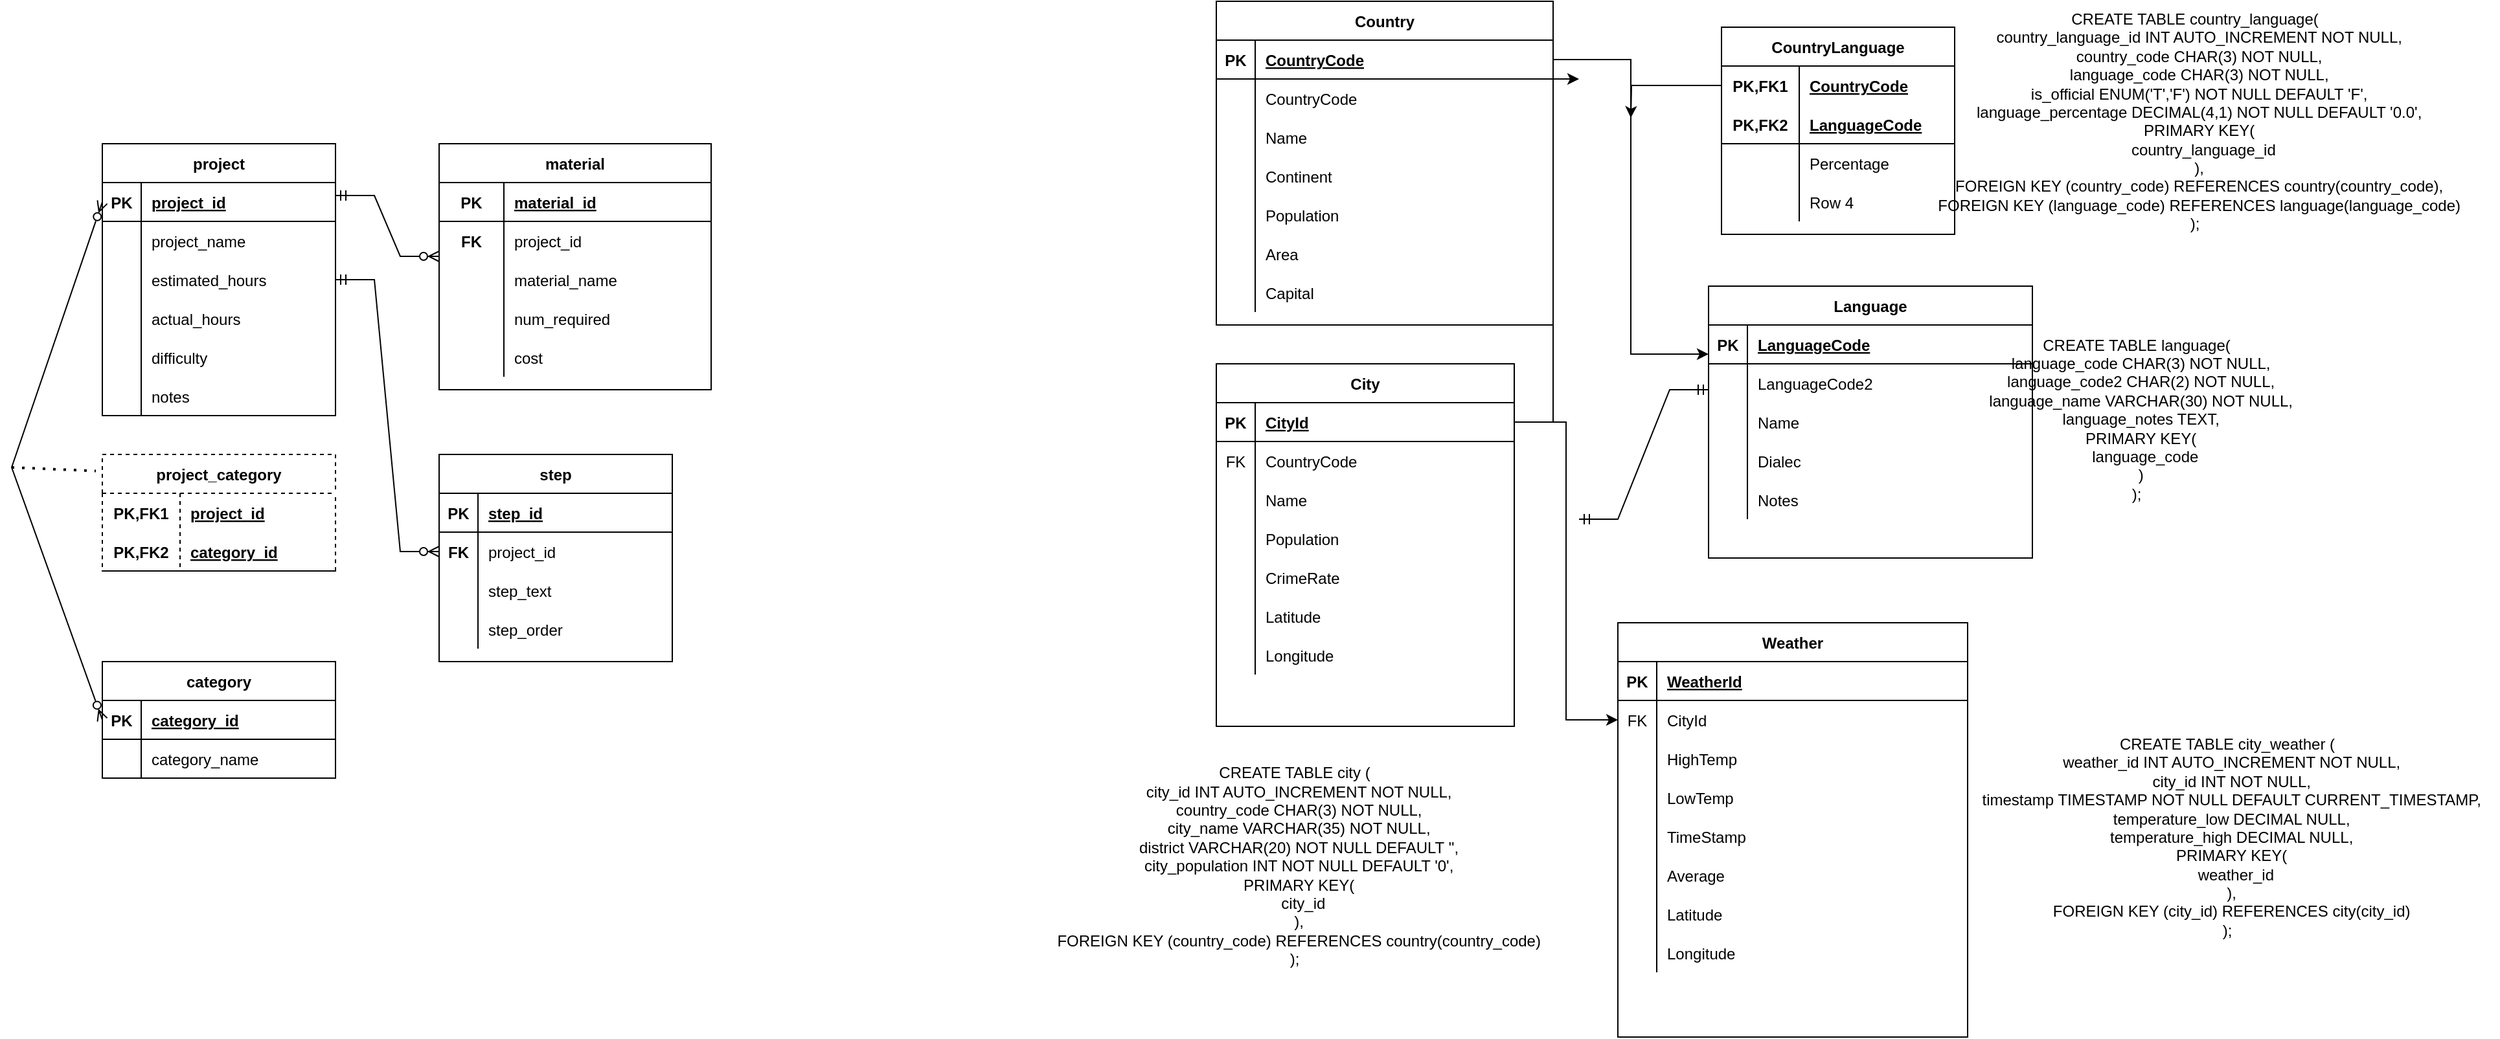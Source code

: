 <mxfile version="20.3.0" type="device"><diagram id="RQPqbwCkXrCTRZhJOf7S" name="Page-1"><mxGraphModel dx="2718" dy="1025" grid="1" gridSize="10" guides="1" tooltips="1" connect="1" arrows="1" fold="1" page="1" pageScale="1" pageWidth="850" pageHeight="1100" math="0" shadow="0"><root><mxCell id="0"/><mxCell id="1" parent="0"/><mxCell id="-gqf5eeuso-4tU2ad6HL-7" value="Country" style="shape=table;startSize=30;container=1;collapsible=1;childLayout=tableLayout;fixedRows=1;rowLines=0;fontStyle=1;align=center;resizeLast=1;" parent="1" vertex="1"><mxGeometry x="40" y="10" width="260" height="250" as="geometry"/></mxCell><mxCell id="-gqf5eeuso-4tU2ad6HL-8" value="" style="shape=tableRow;horizontal=0;startSize=0;swimlaneHead=0;swimlaneBody=0;fillColor=none;collapsible=0;dropTarget=0;points=[[0,0.5],[1,0.5]];portConstraint=eastwest;top=0;left=0;right=0;bottom=1;" parent="-gqf5eeuso-4tU2ad6HL-7" vertex="1"><mxGeometry y="30" width="260" height="30" as="geometry"/></mxCell><mxCell id="-gqf5eeuso-4tU2ad6HL-9" value="PK" style="shape=partialRectangle;connectable=0;fillColor=none;top=0;left=0;bottom=0;right=0;fontStyle=1;overflow=hidden;" parent="-gqf5eeuso-4tU2ad6HL-8" vertex="1"><mxGeometry width="30" height="30" as="geometry"><mxRectangle width="30" height="30" as="alternateBounds"/></mxGeometry></mxCell><mxCell id="-gqf5eeuso-4tU2ad6HL-10" value="CountryCode" style="shape=partialRectangle;connectable=0;fillColor=none;top=0;left=0;bottom=0;right=0;align=left;spacingLeft=6;fontStyle=5;overflow=hidden;" parent="-gqf5eeuso-4tU2ad6HL-8" vertex="1"><mxGeometry x="30" width="230" height="30" as="geometry"><mxRectangle width="230" height="30" as="alternateBounds"/></mxGeometry></mxCell><mxCell id="-gqf5eeuso-4tU2ad6HL-11" value="" style="shape=tableRow;horizontal=0;startSize=0;swimlaneHead=0;swimlaneBody=0;fillColor=none;collapsible=0;dropTarget=0;points=[[0,0.5],[1,0.5]];portConstraint=eastwest;top=0;left=0;right=0;bottom=0;" parent="-gqf5eeuso-4tU2ad6HL-7" vertex="1"><mxGeometry y="60" width="260" height="30" as="geometry"/></mxCell><mxCell id="-gqf5eeuso-4tU2ad6HL-12" value="" style="shape=partialRectangle;connectable=0;fillColor=none;top=0;left=0;bottom=0;right=0;editable=1;overflow=hidden;" parent="-gqf5eeuso-4tU2ad6HL-11" vertex="1"><mxGeometry width="30" height="30" as="geometry"><mxRectangle width="30" height="30" as="alternateBounds"/></mxGeometry></mxCell><mxCell id="-gqf5eeuso-4tU2ad6HL-13" value="CountryCode" style="shape=partialRectangle;connectable=0;fillColor=none;top=0;left=0;bottom=0;right=0;align=left;spacingLeft=6;overflow=hidden;" parent="-gqf5eeuso-4tU2ad6HL-11" vertex="1"><mxGeometry x="30" width="230" height="30" as="geometry"><mxRectangle width="230" height="30" as="alternateBounds"/></mxGeometry></mxCell><mxCell id="-gqf5eeuso-4tU2ad6HL-14" value="" style="shape=tableRow;horizontal=0;startSize=0;swimlaneHead=0;swimlaneBody=0;fillColor=none;collapsible=0;dropTarget=0;points=[[0,0.5],[1,0.5]];portConstraint=eastwest;top=0;left=0;right=0;bottom=0;" parent="-gqf5eeuso-4tU2ad6HL-7" vertex="1"><mxGeometry y="90" width="260" height="30" as="geometry"/></mxCell><mxCell id="-gqf5eeuso-4tU2ad6HL-15" value="" style="shape=partialRectangle;connectable=0;fillColor=none;top=0;left=0;bottom=0;right=0;editable=1;overflow=hidden;" parent="-gqf5eeuso-4tU2ad6HL-14" vertex="1"><mxGeometry width="30" height="30" as="geometry"><mxRectangle width="30" height="30" as="alternateBounds"/></mxGeometry></mxCell><mxCell id="-gqf5eeuso-4tU2ad6HL-16" value="Name" style="shape=partialRectangle;connectable=0;fillColor=none;top=0;left=0;bottom=0;right=0;align=left;spacingLeft=6;overflow=hidden;" parent="-gqf5eeuso-4tU2ad6HL-14" vertex="1"><mxGeometry x="30" width="230" height="30" as="geometry"><mxRectangle width="230" height="30" as="alternateBounds"/></mxGeometry></mxCell><mxCell id="-gqf5eeuso-4tU2ad6HL-17" value="" style="shape=tableRow;horizontal=0;startSize=0;swimlaneHead=0;swimlaneBody=0;fillColor=none;collapsible=0;dropTarget=0;points=[[0,0.5],[1,0.5]];portConstraint=eastwest;top=0;left=0;right=0;bottom=0;" parent="-gqf5eeuso-4tU2ad6HL-7" vertex="1"><mxGeometry y="120" width="260" height="30" as="geometry"/></mxCell><mxCell id="-gqf5eeuso-4tU2ad6HL-18" value="" style="shape=partialRectangle;connectable=0;fillColor=none;top=0;left=0;bottom=0;right=0;editable=1;overflow=hidden;" parent="-gqf5eeuso-4tU2ad6HL-17" vertex="1"><mxGeometry width="30" height="30" as="geometry"><mxRectangle width="30" height="30" as="alternateBounds"/></mxGeometry></mxCell><mxCell id="-gqf5eeuso-4tU2ad6HL-19" value="Continent" style="shape=partialRectangle;connectable=0;fillColor=none;top=0;left=0;bottom=0;right=0;align=left;spacingLeft=6;overflow=hidden;" parent="-gqf5eeuso-4tU2ad6HL-17" vertex="1"><mxGeometry x="30" width="230" height="30" as="geometry"><mxRectangle width="230" height="30" as="alternateBounds"/></mxGeometry></mxCell><mxCell id="-gqf5eeuso-4tU2ad6HL-21" value="" style="shape=tableRow;horizontal=0;startSize=0;swimlaneHead=0;swimlaneBody=0;fillColor=none;collapsible=0;dropTarget=0;points=[[0,0.5],[1,0.5]];portConstraint=eastwest;top=0;left=0;right=0;bottom=0;" parent="-gqf5eeuso-4tU2ad6HL-7" vertex="1"><mxGeometry y="150" width="260" height="30" as="geometry"/></mxCell><mxCell id="-gqf5eeuso-4tU2ad6HL-22" value="" style="shape=partialRectangle;connectable=0;fillColor=none;top=0;left=0;bottom=0;right=0;editable=1;overflow=hidden;" parent="-gqf5eeuso-4tU2ad6HL-21" vertex="1"><mxGeometry width="30" height="30" as="geometry"><mxRectangle width="30" height="30" as="alternateBounds"/></mxGeometry></mxCell><mxCell id="-gqf5eeuso-4tU2ad6HL-23" value="Population" style="shape=partialRectangle;connectable=0;fillColor=none;top=0;left=0;bottom=0;right=0;align=left;spacingLeft=6;overflow=hidden;" parent="-gqf5eeuso-4tU2ad6HL-21" vertex="1"><mxGeometry x="30" width="230" height="30" as="geometry"><mxRectangle width="230" height="30" as="alternateBounds"/></mxGeometry></mxCell><mxCell id="-gqf5eeuso-4tU2ad6HL-25" value="" style="shape=tableRow;horizontal=0;startSize=0;swimlaneHead=0;swimlaneBody=0;fillColor=none;collapsible=0;dropTarget=0;points=[[0,0.5],[1,0.5]];portConstraint=eastwest;top=0;left=0;right=0;bottom=0;" parent="-gqf5eeuso-4tU2ad6HL-7" vertex="1"><mxGeometry y="180" width="260" height="30" as="geometry"/></mxCell><mxCell id="-gqf5eeuso-4tU2ad6HL-26" value="" style="shape=partialRectangle;connectable=0;fillColor=none;top=0;left=0;bottom=0;right=0;editable=1;overflow=hidden;" parent="-gqf5eeuso-4tU2ad6HL-25" vertex="1"><mxGeometry width="30" height="30" as="geometry"><mxRectangle width="30" height="30" as="alternateBounds"/></mxGeometry></mxCell><mxCell id="-gqf5eeuso-4tU2ad6HL-27" value="Area" style="shape=partialRectangle;connectable=0;fillColor=none;top=0;left=0;bottom=0;right=0;align=left;spacingLeft=6;overflow=hidden;" parent="-gqf5eeuso-4tU2ad6HL-25" vertex="1"><mxGeometry x="30" width="230" height="30" as="geometry"><mxRectangle width="230" height="30" as="alternateBounds"/></mxGeometry></mxCell><mxCell id="-gqf5eeuso-4tU2ad6HL-29" value="" style="shape=tableRow;horizontal=0;startSize=0;swimlaneHead=0;swimlaneBody=0;fillColor=none;collapsible=0;dropTarget=0;points=[[0,0.5],[1,0.5]];portConstraint=eastwest;top=0;left=0;right=0;bottom=0;" parent="-gqf5eeuso-4tU2ad6HL-7" vertex="1"><mxGeometry y="210" width="260" height="30" as="geometry"/></mxCell><mxCell id="-gqf5eeuso-4tU2ad6HL-30" value="" style="shape=partialRectangle;connectable=0;fillColor=none;top=0;left=0;bottom=0;right=0;editable=1;overflow=hidden;" parent="-gqf5eeuso-4tU2ad6HL-29" vertex="1"><mxGeometry width="30" height="30" as="geometry"><mxRectangle width="30" height="30" as="alternateBounds"/></mxGeometry></mxCell><mxCell id="-gqf5eeuso-4tU2ad6HL-31" value="Capital" style="shape=partialRectangle;connectable=0;fillColor=none;top=0;left=0;bottom=0;right=0;align=left;spacingLeft=6;overflow=hidden;" parent="-gqf5eeuso-4tU2ad6HL-29" vertex="1"><mxGeometry x="30" width="230" height="30" as="geometry"><mxRectangle width="230" height="30" as="alternateBounds"/></mxGeometry></mxCell><mxCell id="-gqf5eeuso-4tU2ad6HL-45" value="City" style="shape=table;startSize=30;container=1;collapsible=1;childLayout=tableLayout;fixedRows=1;rowLines=0;fontStyle=1;align=center;resizeLast=1;" parent="1" vertex="1"><mxGeometry x="40" y="290" width="230" height="280" as="geometry"/></mxCell><mxCell id="-gqf5eeuso-4tU2ad6HL-46" value="" style="shape=tableRow;horizontal=0;startSize=0;swimlaneHead=0;swimlaneBody=0;fillColor=none;collapsible=0;dropTarget=0;points=[[0,0.5],[1,0.5]];portConstraint=eastwest;top=0;left=0;right=0;bottom=1;" parent="-gqf5eeuso-4tU2ad6HL-45" vertex="1"><mxGeometry y="30" width="230" height="30" as="geometry"/></mxCell><mxCell id="-gqf5eeuso-4tU2ad6HL-47" value="PK" style="shape=partialRectangle;connectable=0;fillColor=none;top=0;left=0;bottom=0;right=0;fontStyle=1;overflow=hidden;" parent="-gqf5eeuso-4tU2ad6HL-46" vertex="1"><mxGeometry width="30" height="30" as="geometry"><mxRectangle width="30" height="30" as="alternateBounds"/></mxGeometry></mxCell><mxCell id="-gqf5eeuso-4tU2ad6HL-48" value="CityId" style="shape=partialRectangle;connectable=0;fillColor=none;top=0;left=0;bottom=0;right=0;align=left;spacingLeft=6;fontStyle=5;overflow=hidden;" parent="-gqf5eeuso-4tU2ad6HL-46" vertex="1"><mxGeometry x="30" width="200" height="30" as="geometry"><mxRectangle width="200" height="30" as="alternateBounds"/></mxGeometry></mxCell><mxCell id="-gqf5eeuso-4tU2ad6HL-62" value="" style="shape=tableRow;horizontal=0;startSize=0;swimlaneHead=0;swimlaneBody=0;fillColor=none;collapsible=0;dropTarget=0;points=[[0,0.5],[1,0.5]];portConstraint=eastwest;top=0;left=0;right=0;bottom=0;" parent="-gqf5eeuso-4tU2ad6HL-45" vertex="1"><mxGeometry y="60" width="230" height="30" as="geometry"/></mxCell><mxCell id="-gqf5eeuso-4tU2ad6HL-63" value="FK" style="shape=partialRectangle;connectable=0;fillColor=none;top=0;left=0;bottom=0;right=0;fontStyle=0;overflow=hidden;" parent="-gqf5eeuso-4tU2ad6HL-62" vertex="1"><mxGeometry width="30" height="30" as="geometry"><mxRectangle width="30" height="30" as="alternateBounds"/></mxGeometry></mxCell><mxCell id="-gqf5eeuso-4tU2ad6HL-64" value="CountryCode" style="shape=partialRectangle;connectable=0;fillColor=none;top=0;left=0;bottom=0;right=0;align=left;spacingLeft=6;fontStyle=0;overflow=hidden;" parent="-gqf5eeuso-4tU2ad6HL-62" vertex="1"><mxGeometry x="30" width="200" height="30" as="geometry"><mxRectangle width="200" height="30" as="alternateBounds"/></mxGeometry></mxCell><mxCell id="-gqf5eeuso-4tU2ad6HL-49" value="" style="shape=tableRow;horizontal=0;startSize=0;swimlaneHead=0;swimlaneBody=0;fillColor=none;collapsible=0;dropTarget=0;points=[[0,0.5],[1,0.5]];portConstraint=eastwest;top=0;left=0;right=0;bottom=0;" parent="-gqf5eeuso-4tU2ad6HL-45" vertex="1"><mxGeometry y="90" width="230" height="30" as="geometry"/></mxCell><mxCell id="-gqf5eeuso-4tU2ad6HL-50" value="" style="shape=partialRectangle;connectable=0;fillColor=none;top=0;left=0;bottom=0;right=0;editable=1;overflow=hidden;" parent="-gqf5eeuso-4tU2ad6HL-49" vertex="1"><mxGeometry width="30" height="30" as="geometry"><mxRectangle width="30" height="30" as="alternateBounds"/></mxGeometry></mxCell><mxCell id="-gqf5eeuso-4tU2ad6HL-51" value="Name" style="shape=partialRectangle;connectable=0;fillColor=none;top=0;left=0;bottom=0;right=0;align=left;spacingLeft=6;overflow=hidden;" parent="-gqf5eeuso-4tU2ad6HL-49" vertex="1"><mxGeometry x="30" width="200" height="30" as="geometry"><mxRectangle width="200" height="30" as="alternateBounds"/></mxGeometry></mxCell><mxCell id="-gqf5eeuso-4tU2ad6HL-52" value="" style="shape=tableRow;horizontal=0;startSize=0;swimlaneHead=0;swimlaneBody=0;fillColor=none;collapsible=0;dropTarget=0;points=[[0,0.5],[1,0.5]];portConstraint=eastwest;top=0;left=0;right=0;bottom=0;" parent="-gqf5eeuso-4tU2ad6HL-45" vertex="1"><mxGeometry y="120" width="230" height="30" as="geometry"/></mxCell><mxCell id="-gqf5eeuso-4tU2ad6HL-53" value="" style="shape=partialRectangle;connectable=0;fillColor=none;top=0;left=0;bottom=0;right=0;editable=1;overflow=hidden;" parent="-gqf5eeuso-4tU2ad6HL-52" vertex="1"><mxGeometry width="30" height="30" as="geometry"><mxRectangle width="30" height="30" as="alternateBounds"/></mxGeometry></mxCell><mxCell id="-gqf5eeuso-4tU2ad6HL-54" value="Population" style="shape=partialRectangle;connectable=0;fillColor=none;top=0;left=0;bottom=0;right=0;align=left;spacingLeft=6;overflow=hidden;" parent="-gqf5eeuso-4tU2ad6HL-52" vertex="1"><mxGeometry x="30" width="200" height="30" as="geometry"><mxRectangle width="200" height="30" as="alternateBounds"/></mxGeometry></mxCell><mxCell id="-gqf5eeuso-4tU2ad6HL-55" value="" style="shape=tableRow;horizontal=0;startSize=0;swimlaneHead=0;swimlaneBody=0;fillColor=none;collapsible=0;dropTarget=0;points=[[0,0.5],[1,0.5]];portConstraint=eastwest;top=0;left=0;right=0;bottom=0;" parent="-gqf5eeuso-4tU2ad6HL-45" vertex="1"><mxGeometry y="150" width="230" height="30" as="geometry"/></mxCell><mxCell id="-gqf5eeuso-4tU2ad6HL-56" value="" style="shape=partialRectangle;connectable=0;fillColor=none;top=0;left=0;bottom=0;right=0;editable=1;overflow=hidden;" parent="-gqf5eeuso-4tU2ad6HL-55" vertex="1"><mxGeometry width="30" height="30" as="geometry"><mxRectangle width="30" height="30" as="alternateBounds"/></mxGeometry></mxCell><mxCell id="-gqf5eeuso-4tU2ad6HL-57" value="CrimeRate" style="shape=partialRectangle;connectable=0;fillColor=none;top=0;left=0;bottom=0;right=0;align=left;spacingLeft=6;overflow=hidden;" parent="-gqf5eeuso-4tU2ad6HL-55" vertex="1"><mxGeometry x="30" width="200" height="30" as="geometry"><mxRectangle width="200" height="30" as="alternateBounds"/></mxGeometry></mxCell><mxCell id="-gqf5eeuso-4tU2ad6HL-59" value="" style="shape=tableRow;horizontal=0;startSize=0;swimlaneHead=0;swimlaneBody=0;fillColor=none;collapsible=0;dropTarget=0;points=[[0,0.5],[1,0.5]];portConstraint=eastwest;top=0;left=0;right=0;bottom=0;" parent="-gqf5eeuso-4tU2ad6HL-45" vertex="1"><mxGeometry y="180" width="230" height="30" as="geometry"/></mxCell><mxCell id="-gqf5eeuso-4tU2ad6HL-60" value="" style="shape=partialRectangle;connectable=0;fillColor=none;top=0;left=0;bottom=0;right=0;editable=1;overflow=hidden;" parent="-gqf5eeuso-4tU2ad6HL-59" vertex="1"><mxGeometry width="30" height="30" as="geometry"><mxRectangle width="30" height="30" as="alternateBounds"/></mxGeometry></mxCell><mxCell id="-gqf5eeuso-4tU2ad6HL-61" value="Latitude" style="shape=partialRectangle;connectable=0;fillColor=none;top=0;left=0;bottom=0;right=0;align=left;spacingLeft=6;overflow=hidden;" parent="-gqf5eeuso-4tU2ad6HL-59" vertex="1"><mxGeometry x="30" width="200" height="30" as="geometry"><mxRectangle width="200" height="30" as="alternateBounds"/></mxGeometry></mxCell><mxCell id="-gqf5eeuso-4tU2ad6HL-134" value="" style="shape=tableRow;horizontal=0;startSize=0;swimlaneHead=0;swimlaneBody=0;fillColor=none;collapsible=0;dropTarget=0;points=[[0,0.5],[1,0.5]];portConstraint=eastwest;top=0;left=0;right=0;bottom=0;" parent="-gqf5eeuso-4tU2ad6HL-45" vertex="1"><mxGeometry y="210" width="230" height="30" as="geometry"/></mxCell><mxCell id="-gqf5eeuso-4tU2ad6HL-135" value="" style="shape=partialRectangle;connectable=0;fillColor=none;top=0;left=0;bottom=0;right=0;editable=1;overflow=hidden;" parent="-gqf5eeuso-4tU2ad6HL-134" vertex="1"><mxGeometry width="30" height="30" as="geometry"><mxRectangle width="30" height="30" as="alternateBounds"/></mxGeometry></mxCell><mxCell id="-gqf5eeuso-4tU2ad6HL-136" value="Longitude" style="shape=partialRectangle;connectable=0;fillColor=none;top=0;left=0;bottom=0;right=0;align=left;spacingLeft=6;overflow=hidden;" parent="-gqf5eeuso-4tU2ad6HL-134" vertex="1"><mxGeometry x="30" width="200" height="30" as="geometry"><mxRectangle width="200" height="30" as="alternateBounds"/></mxGeometry></mxCell><mxCell id="-gqf5eeuso-4tU2ad6HL-65" value="Language" style="shape=table;startSize=30;container=1;collapsible=1;childLayout=tableLayout;fixedRows=1;rowLines=0;fontStyle=1;align=center;resizeLast=1;" parent="1" vertex="1"><mxGeometry x="420" y="230" width="250" height="210" as="geometry"/></mxCell><mxCell id="-gqf5eeuso-4tU2ad6HL-66" value="" style="shape=tableRow;horizontal=0;startSize=0;swimlaneHead=0;swimlaneBody=0;fillColor=none;collapsible=0;dropTarget=0;points=[[0,0.5],[1,0.5]];portConstraint=eastwest;top=0;left=0;right=0;bottom=1;" parent="-gqf5eeuso-4tU2ad6HL-65" vertex="1"><mxGeometry y="30" width="250" height="30" as="geometry"/></mxCell><mxCell id="-gqf5eeuso-4tU2ad6HL-67" value="PK" style="shape=partialRectangle;connectable=0;fillColor=none;top=0;left=0;bottom=0;right=0;fontStyle=1;overflow=hidden;" parent="-gqf5eeuso-4tU2ad6HL-66" vertex="1"><mxGeometry width="30" height="30" as="geometry"><mxRectangle width="30" height="30" as="alternateBounds"/></mxGeometry></mxCell><mxCell id="-gqf5eeuso-4tU2ad6HL-68" value="LanguageCode" style="shape=partialRectangle;connectable=0;fillColor=none;top=0;left=0;bottom=0;right=0;align=left;spacingLeft=6;fontStyle=5;overflow=hidden;" parent="-gqf5eeuso-4tU2ad6HL-66" vertex="1"><mxGeometry x="30" width="220" height="30" as="geometry"><mxRectangle width="220" height="30" as="alternateBounds"/></mxGeometry></mxCell><mxCell id="-gqf5eeuso-4tU2ad6HL-82" value="" style="shape=tableRow;horizontal=0;startSize=0;swimlaneHead=0;swimlaneBody=0;fillColor=none;collapsible=0;dropTarget=0;points=[[0,0.5],[1,0.5]];portConstraint=eastwest;top=0;left=0;right=0;bottom=0;" parent="-gqf5eeuso-4tU2ad6HL-65" vertex="1"><mxGeometry y="60" width="250" height="30" as="geometry"/></mxCell><mxCell id="-gqf5eeuso-4tU2ad6HL-83" value="" style="shape=partialRectangle;connectable=0;fillColor=none;top=0;left=0;bottom=0;right=0;editable=1;overflow=hidden;" parent="-gqf5eeuso-4tU2ad6HL-82" vertex="1"><mxGeometry width="30" height="30" as="geometry"><mxRectangle width="30" height="30" as="alternateBounds"/></mxGeometry></mxCell><mxCell id="-gqf5eeuso-4tU2ad6HL-84" value="LanguageCode2" style="shape=partialRectangle;connectable=0;fillColor=none;top=0;left=0;bottom=0;right=0;align=left;spacingLeft=6;overflow=hidden;" parent="-gqf5eeuso-4tU2ad6HL-82" vertex="1"><mxGeometry x="30" width="220" height="30" as="geometry"><mxRectangle width="220" height="30" as="alternateBounds"/></mxGeometry></mxCell><mxCell id="-gqf5eeuso-4tU2ad6HL-69" value="" style="shape=tableRow;horizontal=0;startSize=0;swimlaneHead=0;swimlaneBody=0;fillColor=none;collapsible=0;dropTarget=0;points=[[0,0.5],[1,0.5]];portConstraint=eastwest;top=0;left=0;right=0;bottom=0;" parent="-gqf5eeuso-4tU2ad6HL-65" vertex="1"><mxGeometry y="90" width="250" height="30" as="geometry"/></mxCell><mxCell id="-gqf5eeuso-4tU2ad6HL-70" value="" style="shape=partialRectangle;connectable=0;fillColor=none;top=0;left=0;bottom=0;right=0;editable=1;overflow=hidden;" parent="-gqf5eeuso-4tU2ad6HL-69" vertex="1"><mxGeometry width="30" height="30" as="geometry"><mxRectangle width="30" height="30" as="alternateBounds"/></mxGeometry></mxCell><mxCell id="-gqf5eeuso-4tU2ad6HL-71" value="Name" style="shape=partialRectangle;connectable=0;fillColor=none;top=0;left=0;bottom=0;right=0;align=left;spacingLeft=6;overflow=hidden;" parent="-gqf5eeuso-4tU2ad6HL-69" vertex="1"><mxGeometry x="30" width="220" height="30" as="geometry"><mxRectangle width="220" height="30" as="alternateBounds"/></mxGeometry></mxCell><mxCell id="-gqf5eeuso-4tU2ad6HL-72" value="" style="shape=tableRow;horizontal=0;startSize=0;swimlaneHead=0;swimlaneBody=0;fillColor=none;collapsible=0;dropTarget=0;points=[[0,0.5],[1,0.5]];portConstraint=eastwest;top=0;left=0;right=0;bottom=0;" parent="-gqf5eeuso-4tU2ad6HL-65" vertex="1"><mxGeometry y="120" width="250" height="30" as="geometry"/></mxCell><mxCell id="-gqf5eeuso-4tU2ad6HL-73" value="" style="shape=partialRectangle;connectable=0;fillColor=none;top=0;left=0;bottom=0;right=0;editable=1;overflow=hidden;" parent="-gqf5eeuso-4tU2ad6HL-72" vertex="1"><mxGeometry width="30" height="30" as="geometry"><mxRectangle width="30" height="30" as="alternateBounds"/></mxGeometry></mxCell><mxCell id="-gqf5eeuso-4tU2ad6HL-74" value="Dialec" style="shape=partialRectangle;connectable=0;fillColor=none;top=0;left=0;bottom=0;right=0;align=left;spacingLeft=6;overflow=hidden;" parent="-gqf5eeuso-4tU2ad6HL-72" vertex="1"><mxGeometry x="30" width="220" height="30" as="geometry"><mxRectangle width="220" height="30" as="alternateBounds"/></mxGeometry></mxCell><mxCell id="-gqf5eeuso-4tU2ad6HL-75" value="" style="shape=tableRow;horizontal=0;startSize=0;swimlaneHead=0;swimlaneBody=0;fillColor=none;collapsible=0;dropTarget=0;points=[[0,0.5],[1,0.5]];portConstraint=eastwest;top=0;left=0;right=0;bottom=0;" parent="-gqf5eeuso-4tU2ad6HL-65" vertex="1"><mxGeometry y="150" width="250" height="30" as="geometry"/></mxCell><mxCell id="-gqf5eeuso-4tU2ad6HL-76" value="" style="shape=partialRectangle;connectable=0;fillColor=none;top=0;left=0;bottom=0;right=0;editable=1;overflow=hidden;" parent="-gqf5eeuso-4tU2ad6HL-75" vertex="1"><mxGeometry width="30" height="30" as="geometry"><mxRectangle width="30" height="30" as="alternateBounds"/></mxGeometry></mxCell><mxCell id="-gqf5eeuso-4tU2ad6HL-77" value="Notes" style="shape=partialRectangle;connectable=0;fillColor=none;top=0;left=0;bottom=0;right=0;align=left;spacingLeft=6;overflow=hidden;" parent="-gqf5eeuso-4tU2ad6HL-75" vertex="1"><mxGeometry x="30" width="220" height="30" as="geometry"><mxRectangle width="220" height="30" as="alternateBounds"/></mxGeometry></mxCell><mxCell id="-gqf5eeuso-4tU2ad6HL-85" value="CountryLanguage" style="shape=table;startSize=30;container=1;collapsible=1;childLayout=tableLayout;fixedRows=1;rowLines=0;fontStyle=1;align=center;resizeLast=1;" parent="1" vertex="1"><mxGeometry x="430" y="30" width="180" height="160" as="geometry"/></mxCell><mxCell id="-gqf5eeuso-4tU2ad6HL-86" value="" style="shape=tableRow;horizontal=0;startSize=0;swimlaneHead=0;swimlaneBody=0;fillColor=none;collapsible=0;dropTarget=0;points=[[0,0.5],[1,0.5]];portConstraint=eastwest;top=0;left=0;right=0;bottom=0;" parent="-gqf5eeuso-4tU2ad6HL-85" vertex="1"><mxGeometry y="30" width="180" height="30" as="geometry"/></mxCell><mxCell id="-gqf5eeuso-4tU2ad6HL-87" value="PK,FK1" style="shape=partialRectangle;connectable=0;fillColor=none;top=0;left=0;bottom=0;right=0;fontStyle=1;overflow=hidden;" parent="-gqf5eeuso-4tU2ad6HL-86" vertex="1"><mxGeometry width="60" height="30" as="geometry"><mxRectangle width="60" height="30" as="alternateBounds"/></mxGeometry></mxCell><mxCell id="-gqf5eeuso-4tU2ad6HL-88" value="CountryCode" style="shape=partialRectangle;connectable=0;fillColor=none;top=0;left=0;bottom=0;right=0;align=left;spacingLeft=6;fontStyle=5;overflow=hidden;" parent="-gqf5eeuso-4tU2ad6HL-86" vertex="1"><mxGeometry x="60" width="120" height="30" as="geometry"><mxRectangle width="120" height="30" as="alternateBounds"/></mxGeometry></mxCell><mxCell id="-gqf5eeuso-4tU2ad6HL-89" value="" style="shape=tableRow;horizontal=0;startSize=0;swimlaneHead=0;swimlaneBody=0;fillColor=none;collapsible=0;dropTarget=0;points=[[0,0.5],[1,0.5]];portConstraint=eastwest;top=0;left=0;right=0;bottom=1;" parent="-gqf5eeuso-4tU2ad6HL-85" vertex="1"><mxGeometry y="60" width="180" height="30" as="geometry"/></mxCell><mxCell id="-gqf5eeuso-4tU2ad6HL-90" value="PK,FK2" style="shape=partialRectangle;connectable=0;fillColor=none;top=0;left=0;bottom=0;right=0;fontStyle=1;overflow=hidden;" parent="-gqf5eeuso-4tU2ad6HL-89" vertex="1"><mxGeometry width="60" height="30" as="geometry"><mxRectangle width="60" height="30" as="alternateBounds"/></mxGeometry></mxCell><mxCell id="-gqf5eeuso-4tU2ad6HL-91" value="LanguageCode" style="shape=partialRectangle;connectable=0;fillColor=none;top=0;left=0;bottom=0;right=0;align=left;spacingLeft=6;fontStyle=5;overflow=hidden;" parent="-gqf5eeuso-4tU2ad6HL-89" vertex="1"><mxGeometry x="60" width="120" height="30" as="geometry"><mxRectangle width="120" height="30" as="alternateBounds"/></mxGeometry></mxCell><mxCell id="-gqf5eeuso-4tU2ad6HL-92" value="" style="shape=tableRow;horizontal=0;startSize=0;swimlaneHead=0;swimlaneBody=0;fillColor=none;collapsible=0;dropTarget=0;points=[[0,0.5],[1,0.5]];portConstraint=eastwest;top=0;left=0;right=0;bottom=0;" parent="-gqf5eeuso-4tU2ad6HL-85" vertex="1"><mxGeometry y="90" width="180" height="30" as="geometry"/></mxCell><mxCell id="-gqf5eeuso-4tU2ad6HL-93" value="" style="shape=partialRectangle;connectable=0;fillColor=none;top=0;left=0;bottom=0;right=0;editable=1;overflow=hidden;" parent="-gqf5eeuso-4tU2ad6HL-92" vertex="1"><mxGeometry width="60" height="30" as="geometry"><mxRectangle width="60" height="30" as="alternateBounds"/></mxGeometry></mxCell><mxCell id="-gqf5eeuso-4tU2ad6HL-94" value="Percentage" style="shape=partialRectangle;connectable=0;fillColor=none;top=0;left=0;bottom=0;right=0;align=left;spacingLeft=6;overflow=hidden;" parent="-gqf5eeuso-4tU2ad6HL-92" vertex="1"><mxGeometry x="60" width="120" height="30" as="geometry"><mxRectangle width="120" height="30" as="alternateBounds"/></mxGeometry></mxCell><mxCell id="-gqf5eeuso-4tU2ad6HL-95" value="" style="shape=tableRow;horizontal=0;startSize=0;swimlaneHead=0;swimlaneBody=0;fillColor=none;collapsible=0;dropTarget=0;points=[[0,0.5],[1,0.5]];portConstraint=eastwest;top=0;left=0;right=0;bottom=0;" parent="-gqf5eeuso-4tU2ad6HL-85" vertex="1"><mxGeometry y="120" width="180" height="30" as="geometry"/></mxCell><mxCell id="-gqf5eeuso-4tU2ad6HL-96" value="" style="shape=partialRectangle;connectable=0;fillColor=none;top=0;left=0;bottom=0;right=0;editable=1;overflow=hidden;" parent="-gqf5eeuso-4tU2ad6HL-95" vertex="1"><mxGeometry width="60" height="30" as="geometry"><mxRectangle width="60" height="30" as="alternateBounds"/></mxGeometry></mxCell><mxCell id="-gqf5eeuso-4tU2ad6HL-97" value="Row 4" style="shape=partialRectangle;connectable=0;fillColor=none;top=0;left=0;bottom=0;right=0;align=left;spacingLeft=6;overflow=hidden;" parent="-gqf5eeuso-4tU2ad6HL-95" vertex="1"><mxGeometry x="60" width="120" height="30" as="geometry"><mxRectangle width="120" height="30" as="alternateBounds"/></mxGeometry></mxCell><mxCell id="-gqf5eeuso-4tU2ad6HL-99" style="edgeStyle=orthogonalEdgeStyle;rounded=0;orthogonalLoop=1;jettySize=auto;html=1;exitX=1;exitY=0.5;exitDx=0;exitDy=0;entryX=0;entryY=0.25;entryDx=0;entryDy=0;" parent="1" source="-gqf5eeuso-4tU2ad6HL-8" target="-gqf5eeuso-4tU2ad6HL-65" edge="1"><mxGeometry relative="1" as="geometry"/></mxCell><mxCell id="-gqf5eeuso-4tU2ad6HL-100" style="edgeStyle=orthogonalEdgeStyle;rounded=0;orthogonalLoop=1;jettySize=auto;html=1;exitX=0;exitY=0.5;exitDx=0;exitDy=0;" parent="1" source="-gqf5eeuso-4tU2ad6HL-86" edge="1"><mxGeometry relative="1" as="geometry"><mxPoint x="360" y="100" as="targetPoint"/></mxGeometry></mxCell><mxCell id="-gqf5eeuso-4tU2ad6HL-101" style="edgeStyle=orthogonalEdgeStyle;rounded=0;orthogonalLoop=1;jettySize=auto;html=1;exitX=1;exitY=0.5;exitDx=0;exitDy=0;" parent="1" source="-gqf5eeuso-4tU2ad6HL-46" edge="1"><mxGeometry relative="1" as="geometry"><mxPoint x="320" y="70" as="targetPoint"/><Array as="points"><mxPoint x="300" y="335"/></Array></mxGeometry></mxCell><mxCell id="-gqf5eeuso-4tU2ad6HL-102" value="Weather" style="shape=table;startSize=30;container=1;collapsible=1;childLayout=tableLayout;fixedRows=1;rowLines=0;fontStyle=1;align=center;resizeLast=1;" parent="1" vertex="1"><mxGeometry x="350" y="490" width="270" height="320" as="geometry"/></mxCell><mxCell id="-gqf5eeuso-4tU2ad6HL-103" value="" style="shape=tableRow;horizontal=0;startSize=0;swimlaneHead=0;swimlaneBody=0;fillColor=none;collapsible=0;dropTarget=0;points=[[0,0.5],[1,0.5]];portConstraint=eastwest;top=0;left=0;right=0;bottom=1;" parent="-gqf5eeuso-4tU2ad6HL-102" vertex="1"><mxGeometry y="30" width="270" height="30" as="geometry"/></mxCell><mxCell id="-gqf5eeuso-4tU2ad6HL-104" value="PK" style="shape=partialRectangle;connectable=0;fillColor=none;top=0;left=0;bottom=0;right=0;fontStyle=1;overflow=hidden;" parent="-gqf5eeuso-4tU2ad6HL-103" vertex="1"><mxGeometry width="30" height="30" as="geometry"><mxRectangle width="30" height="30" as="alternateBounds"/></mxGeometry></mxCell><mxCell id="-gqf5eeuso-4tU2ad6HL-105" value="WeatherId" style="shape=partialRectangle;connectable=0;fillColor=none;top=0;left=0;bottom=0;right=0;align=left;spacingLeft=6;fontStyle=5;overflow=hidden;" parent="-gqf5eeuso-4tU2ad6HL-103" vertex="1"><mxGeometry x="30" width="240" height="30" as="geometry"><mxRectangle width="240" height="30" as="alternateBounds"/></mxGeometry></mxCell><mxCell id="-gqf5eeuso-4tU2ad6HL-127" value="" style="shape=tableRow;horizontal=0;startSize=0;swimlaneHead=0;swimlaneBody=0;fillColor=none;collapsible=0;dropTarget=0;points=[[0,0.5],[1,0.5]];portConstraint=eastwest;top=0;left=0;right=0;bottom=0;" parent="-gqf5eeuso-4tU2ad6HL-102" vertex="1"><mxGeometry y="60" width="270" height="30" as="geometry"/></mxCell><mxCell id="-gqf5eeuso-4tU2ad6HL-128" value="FK" style="shape=partialRectangle;connectable=0;fillColor=none;top=0;left=0;bottom=0;right=0;fontStyle=0;overflow=hidden;" parent="-gqf5eeuso-4tU2ad6HL-127" vertex="1"><mxGeometry width="30" height="30" as="geometry"><mxRectangle width="30" height="30" as="alternateBounds"/></mxGeometry></mxCell><mxCell id="-gqf5eeuso-4tU2ad6HL-129" value="CityId" style="shape=partialRectangle;connectable=0;fillColor=none;top=0;left=0;bottom=0;right=0;align=left;spacingLeft=6;fontStyle=0;overflow=hidden;" parent="-gqf5eeuso-4tU2ad6HL-127" vertex="1"><mxGeometry x="30" width="240" height="30" as="geometry"><mxRectangle width="240" height="30" as="alternateBounds"/></mxGeometry></mxCell><mxCell id="-gqf5eeuso-4tU2ad6HL-106" value="" style="shape=tableRow;horizontal=0;startSize=0;swimlaneHead=0;swimlaneBody=0;fillColor=none;collapsible=0;dropTarget=0;points=[[0,0.5],[1,0.5]];portConstraint=eastwest;top=0;left=0;right=0;bottom=0;" parent="-gqf5eeuso-4tU2ad6HL-102" vertex="1"><mxGeometry y="90" width="270" height="30" as="geometry"/></mxCell><mxCell id="-gqf5eeuso-4tU2ad6HL-107" value="" style="shape=partialRectangle;connectable=0;fillColor=none;top=0;left=0;bottom=0;right=0;editable=1;overflow=hidden;" parent="-gqf5eeuso-4tU2ad6HL-106" vertex="1"><mxGeometry width="30" height="30" as="geometry"><mxRectangle width="30" height="30" as="alternateBounds"/></mxGeometry></mxCell><mxCell id="-gqf5eeuso-4tU2ad6HL-108" value="HighTemp" style="shape=partialRectangle;connectable=0;fillColor=none;top=0;left=0;bottom=0;right=0;align=left;spacingLeft=6;overflow=hidden;" parent="-gqf5eeuso-4tU2ad6HL-106" vertex="1"><mxGeometry x="30" width="240" height="30" as="geometry"><mxRectangle width="240" height="30" as="alternateBounds"/></mxGeometry></mxCell><mxCell id="-gqf5eeuso-4tU2ad6HL-109" value="" style="shape=tableRow;horizontal=0;startSize=0;swimlaneHead=0;swimlaneBody=0;fillColor=none;collapsible=0;dropTarget=0;points=[[0,0.5],[1,0.5]];portConstraint=eastwest;top=0;left=0;right=0;bottom=0;" parent="-gqf5eeuso-4tU2ad6HL-102" vertex="1"><mxGeometry y="120" width="270" height="30" as="geometry"/></mxCell><mxCell id="-gqf5eeuso-4tU2ad6HL-110" value="" style="shape=partialRectangle;connectable=0;fillColor=none;top=0;left=0;bottom=0;right=0;editable=1;overflow=hidden;" parent="-gqf5eeuso-4tU2ad6HL-109" vertex="1"><mxGeometry width="30" height="30" as="geometry"><mxRectangle width="30" height="30" as="alternateBounds"/></mxGeometry></mxCell><mxCell id="-gqf5eeuso-4tU2ad6HL-111" value="LowTemp" style="shape=partialRectangle;connectable=0;fillColor=none;top=0;left=0;bottom=0;right=0;align=left;spacingLeft=6;overflow=hidden;" parent="-gqf5eeuso-4tU2ad6HL-109" vertex="1"><mxGeometry x="30" width="240" height="30" as="geometry"><mxRectangle width="240" height="30" as="alternateBounds"/></mxGeometry></mxCell><mxCell id="-gqf5eeuso-4tU2ad6HL-112" value="" style="shape=tableRow;horizontal=0;startSize=0;swimlaneHead=0;swimlaneBody=0;fillColor=none;collapsible=0;dropTarget=0;points=[[0,0.5],[1,0.5]];portConstraint=eastwest;top=0;left=0;right=0;bottom=0;" parent="-gqf5eeuso-4tU2ad6HL-102" vertex="1"><mxGeometry y="150" width="270" height="30" as="geometry"/></mxCell><mxCell id="-gqf5eeuso-4tU2ad6HL-113" value="" style="shape=partialRectangle;connectable=0;fillColor=none;top=0;left=0;bottom=0;right=0;editable=1;overflow=hidden;" parent="-gqf5eeuso-4tU2ad6HL-112" vertex="1"><mxGeometry width="30" height="30" as="geometry"><mxRectangle width="30" height="30" as="alternateBounds"/></mxGeometry></mxCell><mxCell id="-gqf5eeuso-4tU2ad6HL-114" value="TimeStamp" style="shape=partialRectangle;connectable=0;fillColor=none;top=0;left=0;bottom=0;right=0;align=left;spacingLeft=6;overflow=hidden;" parent="-gqf5eeuso-4tU2ad6HL-112" vertex="1"><mxGeometry x="30" width="240" height="30" as="geometry"><mxRectangle width="240" height="30" as="alternateBounds"/></mxGeometry></mxCell><mxCell id="-gqf5eeuso-4tU2ad6HL-116" value="" style="shape=tableRow;horizontal=0;startSize=0;swimlaneHead=0;swimlaneBody=0;fillColor=none;collapsible=0;dropTarget=0;points=[[0,0.5],[1,0.5]];portConstraint=eastwest;top=0;left=0;right=0;bottom=0;" parent="-gqf5eeuso-4tU2ad6HL-102" vertex="1"><mxGeometry y="180" width="270" height="30" as="geometry"/></mxCell><mxCell id="-gqf5eeuso-4tU2ad6HL-117" value="" style="shape=partialRectangle;connectable=0;fillColor=none;top=0;left=0;bottom=0;right=0;editable=1;overflow=hidden;" parent="-gqf5eeuso-4tU2ad6HL-116" vertex="1"><mxGeometry width="30" height="30" as="geometry"><mxRectangle width="30" height="30" as="alternateBounds"/></mxGeometry></mxCell><mxCell id="-gqf5eeuso-4tU2ad6HL-118" value="Average" style="shape=partialRectangle;connectable=0;fillColor=none;top=0;left=0;bottom=0;right=0;align=left;spacingLeft=6;overflow=hidden;" parent="-gqf5eeuso-4tU2ad6HL-116" vertex="1"><mxGeometry x="30" width="240" height="30" as="geometry"><mxRectangle width="240" height="30" as="alternateBounds"/></mxGeometry></mxCell><mxCell id="-gqf5eeuso-4tU2ad6HL-120" value="" style="shape=tableRow;horizontal=0;startSize=0;swimlaneHead=0;swimlaneBody=0;fillColor=none;collapsible=0;dropTarget=0;points=[[0,0.5],[1,0.5]];portConstraint=eastwest;top=0;left=0;right=0;bottom=0;" parent="-gqf5eeuso-4tU2ad6HL-102" vertex="1"><mxGeometry y="210" width="270" height="30" as="geometry"/></mxCell><mxCell id="-gqf5eeuso-4tU2ad6HL-121" value="" style="shape=partialRectangle;connectable=0;fillColor=none;top=0;left=0;bottom=0;right=0;editable=1;overflow=hidden;" parent="-gqf5eeuso-4tU2ad6HL-120" vertex="1"><mxGeometry width="30" height="30" as="geometry"><mxRectangle width="30" height="30" as="alternateBounds"/></mxGeometry></mxCell><mxCell id="-gqf5eeuso-4tU2ad6HL-122" value="Latitude" style="shape=partialRectangle;connectable=0;fillColor=none;top=0;left=0;bottom=0;right=0;align=left;spacingLeft=6;overflow=hidden;" parent="-gqf5eeuso-4tU2ad6HL-120" vertex="1"><mxGeometry x="30" width="240" height="30" as="geometry"><mxRectangle width="240" height="30" as="alternateBounds"/></mxGeometry></mxCell><mxCell id="-gqf5eeuso-4tU2ad6HL-124" value="" style="shape=tableRow;horizontal=0;startSize=0;swimlaneHead=0;swimlaneBody=0;fillColor=none;collapsible=0;dropTarget=0;points=[[0,0.5],[1,0.5]];portConstraint=eastwest;top=0;left=0;right=0;bottom=0;" parent="-gqf5eeuso-4tU2ad6HL-102" vertex="1"><mxGeometry y="240" width="270" height="30" as="geometry"/></mxCell><mxCell id="-gqf5eeuso-4tU2ad6HL-125" value="" style="shape=partialRectangle;connectable=0;fillColor=none;top=0;left=0;bottom=0;right=0;editable=1;overflow=hidden;" parent="-gqf5eeuso-4tU2ad6HL-124" vertex="1"><mxGeometry width="30" height="30" as="geometry"><mxRectangle width="30" height="30" as="alternateBounds"/></mxGeometry></mxCell><mxCell id="-gqf5eeuso-4tU2ad6HL-126" value="Longitude" style="shape=partialRectangle;connectable=0;fillColor=none;top=0;left=0;bottom=0;right=0;align=left;spacingLeft=6;overflow=hidden;" parent="-gqf5eeuso-4tU2ad6HL-124" vertex="1"><mxGeometry x="30" width="240" height="30" as="geometry"><mxRectangle width="240" height="30" as="alternateBounds"/></mxGeometry></mxCell><mxCell id="-gqf5eeuso-4tU2ad6HL-130" style="edgeStyle=orthogonalEdgeStyle;rounded=0;orthogonalLoop=1;jettySize=auto;html=1;entryX=0;entryY=0.5;entryDx=0;entryDy=0;" parent="1" source="-gqf5eeuso-4tU2ad6HL-46" target="-gqf5eeuso-4tU2ad6HL-127" edge="1"><mxGeometry relative="1" as="geometry"/></mxCell><mxCell id="-gqf5eeuso-4tU2ad6HL-137" value="" style="edgeStyle=entityRelationEdgeStyle;fontSize=12;html=1;endArrow=ERmandOne;startArrow=ERmandOne;rounded=0;" parent="1" edge="1"><mxGeometry width="100" height="100" relative="1" as="geometry"><mxPoint x="320" y="410" as="sourcePoint"/><mxPoint x="420" y="310" as="targetPoint"/></mxGeometry></mxCell><mxCell id="-gqf5eeuso-4tU2ad6HL-138" value="&lt;div&gt;CREATE TABLE city (&lt;/div&gt;&lt;div&gt;&amp;nbsp; city_id INT AUTO_INCREMENT NOT NULL,&lt;/div&gt;&lt;div&gt;&amp;nbsp; country_code CHAR(3) NOT NULL,&lt;/div&gt;&lt;div&gt;&amp;nbsp; city_name VARCHAR(35) NOT NULL,&lt;/div&gt;&lt;div&gt;&amp;nbsp; district VARCHAR(20) NOT NULL DEFAULT '',&lt;/div&gt;&lt;div&gt;&amp;nbsp; city_population INT NOT NULL DEFAULT '0',&lt;/div&gt;&lt;div&gt;&amp;nbsp; PRIMARY KEY(&lt;/div&gt;&lt;div&gt;&amp;nbsp; &amp;nbsp; city_id&lt;/div&gt;&lt;div&gt;&amp;nbsp; ),&lt;/div&gt;&lt;div&gt;&amp;nbsp; FOREIGN KEY (country_code) REFERENCES country(country_code)&lt;/div&gt;&lt;div&gt;);&lt;/div&gt;&lt;div&gt;&lt;br&gt;&lt;/div&gt;" style="text;html=1;align=center;verticalAlign=middle;resizable=0;points=[];autosize=1;strokeColor=none;fillColor=none;" parent="1" vertex="1"><mxGeometry x="-100" y="590" width="400" height="190" as="geometry"/></mxCell><mxCell id="-gqf5eeuso-4tU2ad6HL-139" value="&lt;div&gt;CREATE TABLE language(&lt;/div&gt;&lt;div&gt;&amp;nbsp; language_code CHAR(3) NOT NULL,&lt;/div&gt;&lt;div&gt;&amp;nbsp; language_code2 CHAR(2) NOT NULL,&lt;/div&gt;&lt;div&gt;&amp;nbsp; language_name VARCHAR(30) NOT NULL,&lt;/div&gt;&lt;div&gt;&amp;nbsp; language_notes TEXT,&lt;/div&gt;&lt;div&gt;&amp;nbsp; PRIMARY KEY(&lt;/div&gt;&lt;div&gt;&amp;nbsp; &amp;nbsp; language_code&lt;/div&gt;&lt;div&gt;&amp;nbsp; )&lt;/div&gt;&lt;div&gt;);&lt;/div&gt;&lt;div&gt;&lt;br&gt;&lt;/div&gt;" style="text;html=1;align=center;verticalAlign=middle;resizable=0;points=[];autosize=1;strokeColor=none;fillColor=none;" parent="1" vertex="1"><mxGeometry x="620" y="260" width="260" height="160" as="geometry"/></mxCell><mxCell id="-gqf5eeuso-4tU2ad6HL-140" value="&lt;div&gt;CREATE TABLE country_language(&lt;/div&gt;&lt;div&gt;&amp;nbsp; country_language_id INT AUTO_INCREMENT NOT NULL,&lt;/div&gt;&lt;div&gt;&amp;nbsp; country_code CHAR(3) NOT NULL,&lt;/div&gt;&lt;div&gt;&amp;nbsp; language_code CHAR(3) NOT NULL,&lt;/div&gt;&lt;div&gt;&amp;nbsp; is_official ENUM('T','F') NOT NULL DEFAULT 'F',&lt;/div&gt;&lt;div&gt;&amp;nbsp; language_percentage DECIMAL(4,1) NOT NULL DEFAULT '0.0',&lt;/div&gt;&lt;div&gt;&amp;nbsp; PRIMARY KEY(&lt;/div&gt;&lt;div&gt;&amp;nbsp; &amp;nbsp; country_language_id&lt;/div&gt;&lt;div&gt;&amp;nbsp; ),&lt;/div&gt;&lt;div&gt;&amp;nbsp; FOREIGN KEY (country_code) REFERENCES country(country_code),&lt;/div&gt;&lt;div&gt;&amp;nbsp; FOREIGN KEY (language_code) REFERENCES language(language_code)&lt;/div&gt;&lt;div&gt;);&lt;/div&gt;&lt;div&gt;&lt;br&gt;&lt;/div&gt;" style="text;html=1;align=center;verticalAlign=middle;resizable=0;points=[];autosize=1;strokeColor=none;fillColor=none;" parent="1" vertex="1"><mxGeometry x="580" y="10" width="430" height="200" as="geometry"/></mxCell><mxCell id="-gqf5eeuso-4tU2ad6HL-141" value="&lt;div&gt;CREATE TABLE city_weather (&lt;/div&gt;&lt;div&gt;&amp;nbsp; weather_id INT AUTO_INCREMENT NOT NULL,&lt;/div&gt;&lt;div&gt;&amp;nbsp; city_id INT NOT NULL,&lt;/div&gt;&lt;div&gt;&amp;nbsp; timestamp TIMESTAMP NOT NULL DEFAULT CURRENT_TIMESTAMP,&lt;/div&gt;&lt;div&gt;&amp;nbsp; temperature_low DECIMAL NULL,&lt;/div&gt;&lt;div&gt;&amp;nbsp; temperature_high DECIMAL NULL,&lt;/div&gt;&lt;div&gt;&amp;nbsp; PRIMARY KEY(&lt;/div&gt;&lt;div&gt;&amp;nbsp; &amp;nbsp; weather_id&lt;/div&gt;&lt;div&gt;&amp;nbsp; ),&lt;/div&gt;&lt;div&gt;&amp;nbsp; FOREIGN KEY (city_id) REFERENCES city(city_id)&lt;/div&gt;&lt;div&gt;);&lt;/div&gt;&lt;div&gt;&lt;br&gt;&lt;/div&gt;&lt;div&gt;&lt;br&gt;&lt;/div&gt;" style="text;html=1;align=center;verticalAlign=middle;resizable=0;points=[];autosize=1;strokeColor=none;fillColor=none;" parent="1" vertex="1"><mxGeometry x="610" y="570" width="420" height="200" as="geometry"/></mxCell><mxCell id="sC-iX8uDOCm8TGEXYLah-1" value="project" style="shape=table;startSize=30;container=1;collapsible=1;childLayout=tableLayout;fixedRows=1;rowLines=0;fontStyle=1;align=center;resizeLast=1;" vertex="1" parent="1"><mxGeometry x="-820" y="120" width="180" height="210" as="geometry"/></mxCell><mxCell id="sC-iX8uDOCm8TGEXYLah-2" value="" style="shape=tableRow;horizontal=0;startSize=0;swimlaneHead=0;swimlaneBody=0;fillColor=none;collapsible=0;dropTarget=0;points=[[0,0.5],[1,0.5]];portConstraint=eastwest;top=0;left=0;right=0;bottom=1;" vertex="1" parent="sC-iX8uDOCm8TGEXYLah-1"><mxGeometry y="30" width="180" height="30" as="geometry"/></mxCell><mxCell id="sC-iX8uDOCm8TGEXYLah-3" value="PK" style="shape=partialRectangle;connectable=0;fillColor=none;top=0;left=0;bottom=0;right=0;fontStyle=1;overflow=hidden;" vertex="1" parent="sC-iX8uDOCm8TGEXYLah-2"><mxGeometry width="30" height="30" as="geometry"><mxRectangle width="30" height="30" as="alternateBounds"/></mxGeometry></mxCell><mxCell id="sC-iX8uDOCm8TGEXYLah-4" value="project_id" style="shape=partialRectangle;connectable=0;fillColor=none;top=0;left=0;bottom=0;right=0;align=left;spacingLeft=6;fontStyle=5;overflow=hidden;" vertex="1" parent="sC-iX8uDOCm8TGEXYLah-2"><mxGeometry x="30" width="150" height="30" as="geometry"><mxRectangle width="150" height="30" as="alternateBounds"/></mxGeometry></mxCell><mxCell id="sC-iX8uDOCm8TGEXYLah-5" value="" style="shape=tableRow;horizontal=0;startSize=0;swimlaneHead=0;swimlaneBody=0;fillColor=none;collapsible=0;dropTarget=0;points=[[0,0.5],[1,0.5]];portConstraint=eastwest;top=0;left=0;right=0;bottom=0;" vertex="1" parent="sC-iX8uDOCm8TGEXYLah-1"><mxGeometry y="60" width="180" height="30" as="geometry"/></mxCell><mxCell id="sC-iX8uDOCm8TGEXYLah-6" value="" style="shape=partialRectangle;connectable=0;fillColor=none;top=0;left=0;bottom=0;right=0;editable=1;overflow=hidden;" vertex="1" parent="sC-iX8uDOCm8TGEXYLah-5"><mxGeometry width="30" height="30" as="geometry"><mxRectangle width="30" height="30" as="alternateBounds"/></mxGeometry></mxCell><mxCell id="sC-iX8uDOCm8TGEXYLah-7" value="project_name" style="shape=partialRectangle;connectable=0;fillColor=none;top=0;left=0;bottom=0;right=0;align=left;spacingLeft=6;overflow=hidden;" vertex="1" parent="sC-iX8uDOCm8TGEXYLah-5"><mxGeometry x="30" width="150" height="30" as="geometry"><mxRectangle width="150" height="30" as="alternateBounds"/></mxGeometry></mxCell><mxCell id="sC-iX8uDOCm8TGEXYLah-8" value="" style="shape=tableRow;horizontal=0;startSize=0;swimlaneHead=0;swimlaneBody=0;fillColor=none;collapsible=0;dropTarget=0;points=[[0,0.5],[1,0.5]];portConstraint=eastwest;top=0;left=0;right=0;bottom=0;" vertex="1" parent="sC-iX8uDOCm8TGEXYLah-1"><mxGeometry y="90" width="180" height="30" as="geometry"/></mxCell><mxCell id="sC-iX8uDOCm8TGEXYLah-9" value="" style="shape=partialRectangle;connectable=0;fillColor=none;top=0;left=0;bottom=0;right=0;editable=1;overflow=hidden;" vertex="1" parent="sC-iX8uDOCm8TGEXYLah-8"><mxGeometry width="30" height="30" as="geometry"><mxRectangle width="30" height="30" as="alternateBounds"/></mxGeometry></mxCell><mxCell id="sC-iX8uDOCm8TGEXYLah-10" value="estimated_hours" style="shape=partialRectangle;connectable=0;fillColor=none;top=0;left=0;bottom=0;right=0;align=left;spacingLeft=6;overflow=hidden;" vertex="1" parent="sC-iX8uDOCm8TGEXYLah-8"><mxGeometry x="30" width="150" height="30" as="geometry"><mxRectangle width="150" height="30" as="alternateBounds"/></mxGeometry></mxCell><mxCell id="sC-iX8uDOCm8TGEXYLah-11" value="" style="shape=tableRow;horizontal=0;startSize=0;swimlaneHead=0;swimlaneBody=0;fillColor=none;collapsible=0;dropTarget=0;points=[[0,0.5],[1,0.5]];portConstraint=eastwest;top=0;left=0;right=0;bottom=0;" vertex="1" parent="sC-iX8uDOCm8TGEXYLah-1"><mxGeometry y="120" width="180" height="30" as="geometry"/></mxCell><mxCell id="sC-iX8uDOCm8TGEXYLah-12" value="" style="shape=partialRectangle;connectable=0;fillColor=none;top=0;left=0;bottom=0;right=0;editable=1;overflow=hidden;" vertex="1" parent="sC-iX8uDOCm8TGEXYLah-11"><mxGeometry width="30" height="30" as="geometry"><mxRectangle width="30" height="30" as="alternateBounds"/></mxGeometry></mxCell><mxCell id="sC-iX8uDOCm8TGEXYLah-13" value="actual_hours" style="shape=partialRectangle;connectable=0;fillColor=none;top=0;left=0;bottom=0;right=0;align=left;spacingLeft=6;overflow=hidden;" vertex="1" parent="sC-iX8uDOCm8TGEXYLah-11"><mxGeometry x="30" width="150" height="30" as="geometry"><mxRectangle width="150" height="30" as="alternateBounds"/></mxGeometry></mxCell><mxCell id="sC-iX8uDOCm8TGEXYLah-15" value="" style="shape=tableRow;horizontal=0;startSize=0;swimlaneHead=0;swimlaneBody=0;fillColor=none;collapsible=0;dropTarget=0;points=[[0,0.5],[1,0.5]];portConstraint=eastwest;top=0;left=0;right=0;bottom=0;" vertex="1" parent="sC-iX8uDOCm8TGEXYLah-1"><mxGeometry y="150" width="180" height="30" as="geometry"/></mxCell><mxCell id="sC-iX8uDOCm8TGEXYLah-16" value="" style="shape=partialRectangle;connectable=0;fillColor=none;top=0;left=0;bottom=0;right=0;editable=1;overflow=hidden;" vertex="1" parent="sC-iX8uDOCm8TGEXYLah-15"><mxGeometry width="30" height="30" as="geometry"><mxRectangle width="30" height="30" as="alternateBounds"/></mxGeometry></mxCell><mxCell id="sC-iX8uDOCm8TGEXYLah-17" value="difficulty" style="shape=partialRectangle;connectable=0;fillColor=none;top=0;left=0;bottom=0;right=0;align=left;spacingLeft=6;overflow=hidden;" vertex="1" parent="sC-iX8uDOCm8TGEXYLah-15"><mxGeometry x="30" width="150" height="30" as="geometry"><mxRectangle width="150" height="30" as="alternateBounds"/></mxGeometry></mxCell><mxCell id="sC-iX8uDOCm8TGEXYLah-19" value="" style="shape=tableRow;horizontal=0;startSize=0;swimlaneHead=0;swimlaneBody=0;fillColor=none;collapsible=0;dropTarget=0;points=[[0,0.5],[1,0.5]];portConstraint=eastwest;top=0;left=0;right=0;bottom=0;" vertex="1" parent="sC-iX8uDOCm8TGEXYLah-1"><mxGeometry y="180" width="180" height="30" as="geometry"/></mxCell><mxCell id="sC-iX8uDOCm8TGEXYLah-20" value="" style="shape=partialRectangle;connectable=0;fillColor=none;top=0;left=0;bottom=0;right=0;editable=1;overflow=hidden;" vertex="1" parent="sC-iX8uDOCm8TGEXYLah-19"><mxGeometry width="30" height="30" as="geometry"><mxRectangle width="30" height="30" as="alternateBounds"/></mxGeometry></mxCell><mxCell id="sC-iX8uDOCm8TGEXYLah-21" value="notes" style="shape=partialRectangle;connectable=0;fillColor=none;top=0;left=0;bottom=0;right=0;align=left;spacingLeft=6;overflow=hidden;" vertex="1" parent="sC-iX8uDOCm8TGEXYLah-19"><mxGeometry x="30" width="150" height="30" as="geometry"><mxRectangle width="150" height="30" as="alternateBounds"/></mxGeometry></mxCell><mxCell id="sC-iX8uDOCm8TGEXYLah-22" value="material" style="shape=table;startSize=30;container=1;collapsible=1;childLayout=tableLayout;fixedRows=1;rowLines=0;fontStyle=1;align=center;resizeLast=1;" vertex="1" parent="1"><mxGeometry x="-560" y="120" width="210" height="190" as="geometry"/></mxCell><mxCell id="sC-iX8uDOCm8TGEXYLah-23" value="" style="shape=tableRow;horizontal=0;startSize=0;swimlaneHead=0;swimlaneBody=0;fillColor=none;collapsible=0;dropTarget=0;points=[[0,0.5],[1,0.5]];portConstraint=eastwest;top=0;left=0;right=0;bottom=1;" vertex="1" parent="sC-iX8uDOCm8TGEXYLah-22"><mxGeometry y="30" width="210" height="30" as="geometry"/></mxCell><mxCell id="sC-iX8uDOCm8TGEXYLah-24" value="PK" style="shape=partialRectangle;connectable=0;fillColor=none;top=0;left=0;bottom=0;right=0;fontStyle=1;overflow=hidden;" vertex="1" parent="sC-iX8uDOCm8TGEXYLah-23"><mxGeometry width="50" height="30" as="geometry"><mxRectangle width="50" height="30" as="alternateBounds"/></mxGeometry></mxCell><mxCell id="sC-iX8uDOCm8TGEXYLah-25" value="material_id" style="shape=partialRectangle;connectable=0;fillColor=none;top=0;left=0;bottom=0;right=0;align=left;spacingLeft=6;fontStyle=5;overflow=hidden;" vertex="1" parent="sC-iX8uDOCm8TGEXYLah-23"><mxGeometry x="50" width="160" height="30" as="geometry"><mxRectangle width="160" height="30" as="alternateBounds"/></mxGeometry></mxCell><mxCell id="sC-iX8uDOCm8TGEXYLah-26" value="" style="shape=tableRow;horizontal=0;startSize=0;swimlaneHead=0;swimlaneBody=0;fillColor=none;collapsible=0;dropTarget=0;points=[[0,0.5],[1,0.5]];portConstraint=eastwest;top=0;left=0;right=0;bottom=0;" vertex="1" parent="sC-iX8uDOCm8TGEXYLah-22"><mxGeometry y="60" width="210" height="30" as="geometry"/></mxCell><mxCell id="sC-iX8uDOCm8TGEXYLah-27" value="FK" style="shape=partialRectangle;connectable=0;fillColor=none;top=0;left=0;bottom=0;right=0;editable=1;overflow=hidden;fontStyle=1" vertex="1" parent="sC-iX8uDOCm8TGEXYLah-26"><mxGeometry width="50" height="30" as="geometry"><mxRectangle width="50" height="30" as="alternateBounds"/></mxGeometry></mxCell><mxCell id="sC-iX8uDOCm8TGEXYLah-28" value="project_id" style="shape=partialRectangle;connectable=0;fillColor=none;top=0;left=0;bottom=0;right=0;align=left;spacingLeft=6;overflow=hidden;" vertex="1" parent="sC-iX8uDOCm8TGEXYLah-26"><mxGeometry x="50" width="160" height="30" as="geometry"><mxRectangle width="160" height="30" as="alternateBounds"/></mxGeometry></mxCell><mxCell id="sC-iX8uDOCm8TGEXYLah-29" value="" style="shape=tableRow;horizontal=0;startSize=0;swimlaneHead=0;swimlaneBody=0;fillColor=none;collapsible=0;dropTarget=0;points=[[0,0.5],[1,0.5]];portConstraint=eastwest;top=0;left=0;right=0;bottom=0;" vertex="1" parent="sC-iX8uDOCm8TGEXYLah-22"><mxGeometry y="90" width="210" height="30" as="geometry"/></mxCell><mxCell id="sC-iX8uDOCm8TGEXYLah-30" value="" style="shape=partialRectangle;connectable=0;fillColor=none;top=0;left=0;bottom=0;right=0;editable=1;overflow=hidden;" vertex="1" parent="sC-iX8uDOCm8TGEXYLah-29"><mxGeometry width="50" height="30" as="geometry"><mxRectangle width="50" height="30" as="alternateBounds"/></mxGeometry></mxCell><mxCell id="sC-iX8uDOCm8TGEXYLah-31" value="material_name" style="shape=partialRectangle;connectable=0;fillColor=none;top=0;left=0;bottom=0;right=0;align=left;spacingLeft=6;overflow=hidden;" vertex="1" parent="sC-iX8uDOCm8TGEXYLah-29"><mxGeometry x="50" width="160" height="30" as="geometry"><mxRectangle width="160" height="30" as="alternateBounds"/></mxGeometry></mxCell><mxCell id="sC-iX8uDOCm8TGEXYLah-36" value="" style="shape=tableRow;horizontal=0;startSize=0;swimlaneHead=0;swimlaneBody=0;fillColor=none;collapsible=0;dropTarget=0;points=[[0,0.5],[1,0.5]];portConstraint=eastwest;top=0;left=0;right=0;bottom=0;" vertex="1" parent="sC-iX8uDOCm8TGEXYLah-22"><mxGeometry y="120" width="210" height="30" as="geometry"/></mxCell><mxCell id="sC-iX8uDOCm8TGEXYLah-37" value="" style="shape=partialRectangle;connectable=0;fillColor=none;top=0;left=0;bottom=0;right=0;editable=1;overflow=hidden;" vertex="1" parent="sC-iX8uDOCm8TGEXYLah-36"><mxGeometry width="50" height="30" as="geometry"><mxRectangle width="50" height="30" as="alternateBounds"/></mxGeometry></mxCell><mxCell id="sC-iX8uDOCm8TGEXYLah-38" value="num_required" style="shape=partialRectangle;connectable=0;fillColor=none;top=0;left=0;bottom=0;right=0;align=left;spacingLeft=6;overflow=hidden;" vertex="1" parent="sC-iX8uDOCm8TGEXYLah-36"><mxGeometry x="50" width="160" height="30" as="geometry"><mxRectangle width="160" height="30" as="alternateBounds"/></mxGeometry></mxCell><mxCell id="sC-iX8uDOCm8TGEXYLah-32" value="" style="shape=tableRow;horizontal=0;startSize=0;swimlaneHead=0;swimlaneBody=0;fillColor=none;collapsible=0;dropTarget=0;points=[[0,0.5],[1,0.5]];portConstraint=eastwest;top=0;left=0;right=0;bottom=0;" vertex="1" parent="sC-iX8uDOCm8TGEXYLah-22"><mxGeometry y="150" width="210" height="30" as="geometry"/></mxCell><mxCell id="sC-iX8uDOCm8TGEXYLah-33" value="" style="shape=partialRectangle;connectable=0;fillColor=none;top=0;left=0;bottom=0;right=0;editable=1;overflow=hidden;" vertex="1" parent="sC-iX8uDOCm8TGEXYLah-32"><mxGeometry width="50" height="30" as="geometry"><mxRectangle width="50" height="30" as="alternateBounds"/></mxGeometry></mxCell><mxCell id="sC-iX8uDOCm8TGEXYLah-34" value="cost" style="shape=partialRectangle;connectable=0;fillColor=none;top=0;left=0;bottom=0;right=0;align=left;spacingLeft=6;overflow=hidden;" vertex="1" parent="sC-iX8uDOCm8TGEXYLah-32"><mxGeometry x="50" width="160" height="30" as="geometry"><mxRectangle width="160" height="30" as="alternateBounds"/></mxGeometry></mxCell><mxCell id="sC-iX8uDOCm8TGEXYLah-39" value="step" style="shape=table;startSize=30;container=1;collapsible=1;childLayout=tableLayout;fixedRows=1;rowLines=0;fontStyle=1;align=center;resizeLast=1;" vertex="1" parent="1"><mxGeometry x="-560" y="360" width="180" height="160" as="geometry"/></mxCell><mxCell id="sC-iX8uDOCm8TGEXYLah-40" value="" style="shape=tableRow;horizontal=0;startSize=0;swimlaneHead=0;swimlaneBody=0;fillColor=none;collapsible=0;dropTarget=0;points=[[0,0.5],[1,0.5]];portConstraint=eastwest;top=0;left=0;right=0;bottom=1;" vertex="1" parent="sC-iX8uDOCm8TGEXYLah-39"><mxGeometry y="30" width="180" height="30" as="geometry"/></mxCell><mxCell id="sC-iX8uDOCm8TGEXYLah-41" value="PK" style="shape=partialRectangle;connectable=0;fillColor=none;top=0;left=0;bottom=0;right=0;fontStyle=1;overflow=hidden;" vertex="1" parent="sC-iX8uDOCm8TGEXYLah-40"><mxGeometry width="30" height="30" as="geometry"><mxRectangle width="30" height="30" as="alternateBounds"/></mxGeometry></mxCell><mxCell id="sC-iX8uDOCm8TGEXYLah-42" value="step_id" style="shape=partialRectangle;connectable=0;fillColor=none;top=0;left=0;bottom=0;right=0;align=left;spacingLeft=6;fontStyle=5;overflow=hidden;" vertex="1" parent="sC-iX8uDOCm8TGEXYLah-40"><mxGeometry x="30" width="150" height="30" as="geometry"><mxRectangle width="150" height="30" as="alternateBounds"/></mxGeometry></mxCell><mxCell id="sC-iX8uDOCm8TGEXYLah-43" value="" style="shape=tableRow;horizontal=0;startSize=0;swimlaneHead=0;swimlaneBody=0;fillColor=none;collapsible=0;dropTarget=0;points=[[0,0.5],[1,0.5]];portConstraint=eastwest;top=0;left=0;right=0;bottom=0;" vertex="1" parent="sC-iX8uDOCm8TGEXYLah-39"><mxGeometry y="60" width="180" height="30" as="geometry"/></mxCell><mxCell id="sC-iX8uDOCm8TGEXYLah-44" value="FK" style="shape=partialRectangle;connectable=0;fillColor=none;top=0;left=0;bottom=0;right=0;editable=1;overflow=hidden;fontStyle=1" vertex="1" parent="sC-iX8uDOCm8TGEXYLah-43"><mxGeometry width="30" height="30" as="geometry"><mxRectangle width="30" height="30" as="alternateBounds"/></mxGeometry></mxCell><mxCell id="sC-iX8uDOCm8TGEXYLah-45" value="project_id" style="shape=partialRectangle;connectable=0;fillColor=none;top=0;left=0;bottom=0;right=0;align=left;spacingLeft=6;overflow=hidden;" vertex="1" parent="sC-iX8uDOCm8TGEXYLah-43"><mxGeometry x="30" width="150" height="30" as="geometry"><mxRectangle width="150" height="30" as="alternateBounds"/></mxGeometry></mxCell><mxCell id="sC-iX8uDOCm8TGEXYLah-46" value="" style="shape=tableRow;horizontal=0;startSize=0;swimlaneHead=0;swimlaneBody=0;fillColor=none;collapsible=0;dropTarget=0;points=[[0,0.5],[1,0.5]];portConstraint=eastwest;top=0;left=0;right=0;bottom=0;" vertex="1" parent="sC-iX8uDOCm8TGEXYLah-39"><mxGeometry y="90" width="180" height="30" as="geometry"/></mxCell><mxCell id="sC-iX8uDOCm8TGEXYLah-47" value="" style="shape=partialRectangle;connectable=0;fillColor=none;top=0;left=0;bottom=0;right=0;editable=1;overflow=hidden;" vertex="1" parent="sC-iX8uDOCm8TGEXYLah-46"><mxGeometry width="30" height="30" as="geometry"><mxRectangle width="30" height="30" as="alternateBounds"/></mxGeometry></mxCell><mxCell id="sC-iX8uDOCm8TGEXYLah-48" value="step_text" style="shape=partialRectangle;connectable=0;fillColor=none;top=0;left=0;bottom=0;right=0;align=left;spacingLeft=6;overflow=hidden;" vertex="1" parent="sC-iX8uDOCm8TGEXYLah-46"><mxGeometry x="30" width="150" height="30" as="geometry"><mxRectangle width="150" height="30" as="alternateBounds"/></mxGeometry></mxCell><mxCell id="sC-iX8uDOCm8TGEXYLah-49" value="" style="shape=tableRow;horizontal=0;startSize=0;swimlaneHead=0;swimlaneBody=0;fillColor=none;collapsible=0;dropTarget=0;points=[[0,0.5],[1,0.5]];portConstraint=eastwest;top=0;left=0;right=0;bottom=0;" vertex="1" parent="sC-iX8uDOCm8TGEXYLah-39"><mxGeometry y="120" width="180" height="30" as="geometry"/></mxCell><mxCell id="sC-iX8uDOCm8TGEXYLah-50" value="" style="shape=partialRectangle;connectable=0;fillColor=none;top=0;left=0;bottom=0;right=0;editable=1;overflow=hidden;" vertex="1" parent="sC-iX8uDOCm8TGEXYLah-49"><mxGeometry width="30" height="30" as="geometry"><mxRectangle width="30" height="30" as="alternateBounds"/></mxGeometry></mxCell><mxCell id="sC-iX8uDOCm8TGEXYLah-51" value="step_order" style="shape=partialRectangle;connectable=0;fillColor=none;top=0;left=0;bottom=0;right=0;align=left;spacingLeft=6;overflow=hidden;" vertex="1" parent="sC-iX8uDOCm8TGEXYLah-49"><mxGeometry x="30" width="150" height="30" as="geometry"><mxRectangle width="150" height="30" as="alternateBounds"/></mxGeometry></mxCell><mxCell id="sC-iX8uDOCm8TGEXYLah-52" value="category" style="shape=table;startSize=30;container=1;collapsible=1;childLayout=tableLayout;fixedRows=1;rowLines=0;fontStyle=1;align=center;resizeLast=1;" vertex="1" parent="1"><mxGeometry x="-820" y="520" width="180" height="90" as="geometry"/></mxCell><mxCell id="sC-iX8uDOCm8TGEXYLah-53" value="" style="shape=tableRow;horizontal=0;startSize=0;swimlaneHead=0;swimlaneBody=0;fillColor=none;collapsible=0;dropTarget=0;points=[[0,0.5],[1,0.5]];portConstraint=eastwest;top=0;left=0;right=0;bottom=1;" vertex="1" parent="sC-iX8uDOCm8TGEXYLah-52"><mxGeometry y="30" width="180" height="30" as="geometry"/></mxCell><mxCell id="sC-iX8uDOCm8TGEXYLah-54" value="PK" style="shape=partialRectangle;connectable=0;fillColor=none;top=0;left=0;bottom=0;right=0;fontStyle=1;overflow=hidden;" vertex="1" parent="sC-iX8uDOCm8TGEXYLah-53"><mxGeometry width="30" height="30" as="geometry"><mxRectangle width="30" height="30" as="alternateBounds"/></mxGeometry></mxCell><mxCell id="sC-iX8uDOCm8TGEXYLah-55" value="category_id" style="shape=partialRectangle;connectable=0;fillColor=none;top=0;left=0;bottom=0;right=0;align=left;spacingLeft=6;fontStyle=5;overflow=hidden;" vertex="1" parent="sC-iX8uDOCm8TGEXYLah-53"><mxGeometry x="30" width="150" height="30" as="geometry"><mxRectangle width="150" height="30" as="alternateBounds"/></mxGeometry></mxCell><mxCell id="sC-iX8uDOCm8TGEXYLah-56" value="" style="shape=tableRow;horizontal=0;startSize=0;swimlaneHead=0;swimlaneBody=0;fillColor=none;collapsible=0;dropTarget=0;points=[[0,0.5],[1,0.5]];portConstraint=eastwest;top=0;left=0;right=0;bottom=0;" vertex="1" parent="sC-iX8uDOCm8TGEXYLah-52"><mxGeometry y="60" width="180" height="30" as="geometry"/></mxCell><mxCell id="sC-iX8uDOCm8TGEXYLah-57" value="" style="shape=partialRectangle;connectable=0;fillColor=none;top=0;left=0;bottom=0;right=0;editable=1;overflow=hidden;" vertex="1" parent="sC-iX8uDOCm8TGEXYLah-56"><mxGeometry width="30" height="30" as="geometry"><mxRectangle width="30" height="30" as="alternateBounds"/></mxGeometry></mxCell><mxCell id="sC-iX8uDOCm8TGEXYLah-58" value="category_name" style="shape=partialRectangle;connectable=0;fillColor=none;top=0;left=0;bottom=0;right=0;align=left;spacingLeft=6;overflow=hidden;" vertex="1" parent="sC-iX8uDOCm8TGEXYLah-56"><mxGeometry x="30" width="150" height="30" as="geometry"><mxRectangle width="150" height="30" as="alternateBounds"/></mxGeometry></mxCell><mxCell id="sC-iX8uDOCm8TGEXYLah-65" value="project_category" style="shape=table;startSize=30;container=1;collapsible=1;childLayout=tableLayout;fixedRows=1;rowLines=0;fontStyle=1;align=center;resizeLast=1;dashed=1;" vertex="1" parent="1"><mxGeometry x="-820" y="360" width="180" height="90" as="geometry"/></mxCell><mxCell id="sC-iX8uDOCm8TGEXYLah-66" value="" style="shape=tableRow;horizontal=0;startSize=0;swimlaneHead=0;swimlaneBody=0;fillColor=none;collapsible=0;dropTarget=0;points=[[0,0.5],[1,0.5]];portConstraint=eastwest;top=0;left=0;right=0;bottom=0;" vertex="1" parent="sC-iX8uDOCm8TGEXYLah-65"><mxGeometry y="30" width="180" height="30" as="geometry"/></mxCell><mxCell id="sC-iX8uDOCm8TGEXYLah-67" value="PK,FK1" style="shape=partialRectangle;connectable=0;fillColor=none;top=0;left=0;bottom=0;right=0;fontStyle=1;overflow=hidden;" vertex="1" parent="sC-iX8uDOCm8TGEXYLah-66"><mxGeometry width="60" height="30" as="geometry"><mxRectangle width="60" height="30" as="alternateBounds"/></mxGeometry></mxCell><mxCell id="sC-iX8uDOCm8TGEXYLah-68" value="project_id" style="shape=partialRectangle;connectable=0;fillColor=none;top=0;left=0;bottom=0;right=0;align=left;spacingLeft=6;fontStyle=5;overflow=hidden;" vertex="1" parent="sC-iX8uDOCm8TGEXYLah-66"><mxGeometry x="60" width="120" height="30" as="geometry"><mxRectangle width="120" height="30" as="alternateBounds"/></mxGeometry></mxCell><mxCell id="sC-iX8uDOCm8TGEXYLah-69" value="" style="shape=tableRow;horizontal=0;startSize=0;swimlaneHead=0;swimlaneBody=0;fillColor=none;collapsible=0;dropTarget=0;points=[[0,0.5],[1,0.5]];portConstraint=eastwest;top=0;left=0;right=0;bottom=1;" vertex="1" parent="sC-iX8uDOCm8TGEXYLah-65"><mxGeometry y="60" width="180" height="30" as="geometry"/></mxCell><mxCell id="sC-iX8uDOCm8TGEXYLah-70" value="PK,FK2" style="shape=partialRectangle;connectable=0;fillColor=none;top=0;left=0;bottom=0;right=0;fontStyle=1;overflow=hidden;" vertex="1" parent="sC-iX8uDOCm8TGEXYLah-69"><mxGeometry width="60" height="30" as="geometry"><mxRectangle width="60" height="30" as="alternateBounds"/></mxGeometry></mxCell><mxCell id="sC-iX8uDOCm8TGEXYLah-71" value="category_id" style="shape=partialRectangle;connectable=0;fillColor=none;top=0;left=0;bottom=0;right=0;align=left;spacingLeft=6;fontStyle=5;overflow=hidden;" vertex="1" parent="sC-iX8uDOCm8TGEXYLah-69"><mxGeometry x="60" width="120" height="30" as="geometry"><mxRectangle width="120" height="30" as="alternateBounds"/></mxGeometry></mxCell><mxCell id="sC-iX8uDOCm8TGEXYLah-79" value="" style="edgeStyle=entityRelationEdgeStyle;fontSize=12;html=1;endArrow=ERzeroToMany;startArrow=ERmandOne;rounded=0;entryX=0;entryY=0.9;entryDx=0;entryDy=0;entryPerimeter=0;" edge="1" parent="1" target="sC-iX8uDOCm8TGEXYLah-26"><mxGeometry width="100" height="100" relative="1" as="geometry"><mxPoint x="-640" y="160" as="sourcePoint"/><mxPoint x="-540" y="60" as="targetPoint"/></mxGeometry></mxCell><mxCell id="sC-iX8uDOCm8TGEXYLah-80" value="" style="edgeStyle=entityRelationEdgeStyle;fontSize=12;html=1;endArrow=ERzeroToMany;startArrow=ERmandOne;rounded=0;exitX=1;exitY=0.5;exitDx=0;exitDy=0;entryX=0;entryY=0.5;entryDx=0;entryDy=0;" edge="1" parent="1" source="sC-iX8uDOCm8TGEXYLah-8" target="sC-iX8uDOCm8TGEXYLah-43"><mxGeometry width="100" height="100" relative="1" as="geometry"><mxPoint x="-630" y="340" as="sourcePoint"/><mxPoint x="-530" y="240" as="targetPoint"/></mxGeometry></mxCell><mxCell id="sC-iX8uDOCm8TGEXYLah-92" value="" style="endArrow=ERzeroToMany;html=1;rounded=0;sketch=0;entryX=0;entryY=0.5;entryDx=0;entryDy=0;exitX=0;exitY=0.5;exitDx=0;exitDy=0;startArrow=ERzeroToMany;startFill=0;endFill=0;" edge="1" parent="1" source="sC-iX8uDOCm8TGEXYLah-53" target="sC-iX8uDOCm8TGEXYLah-2"><mxGeometry relative="1" as="geometry"><mxPoint x="-690" y="520" as="sourcePoint"/><mxPoint x="-530" y="520" as="targetPoint"/><Array as="points"><mxPoint x="-890" y="370"/></Array></mxGeometry></mxCell><mxCell id="sC-iX8uDOCm8TGEXYLah-96" value="" style="endArrow=none;dashed=1;html=1;dashPattern=1 3;strokeWidth=2;rounded=0;sketch=0;entryX=-0.028;entryY=0.142;entryDx=0;entryDy=0;entryPerimeter=0;" edge="1" parent="1" target="sC-iX8uDOCm8TGEXYLah-65"><mxGeometry width="50" height="50" relative="1" as="geometry"><mxPoint x="-890" y="370" as="sourcePoint"/><mxPoint x="-590" y="500" as="targetPoint"/></mxGeometry></mxCell></root></mxGraphModel></diagram></mxfile>